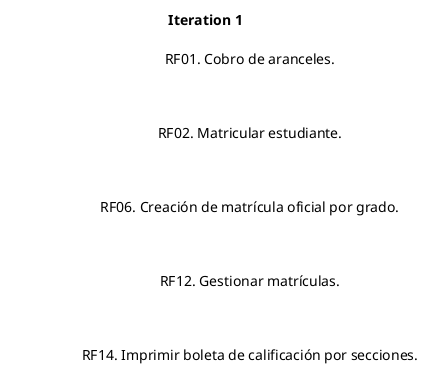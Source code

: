 @startuml
left to right direction
title Iteration 1

label RF01 as "RF01. Cobro de aranceles."
label RF02 as "RF02. Matricular estudiante."
label RF06 as "RF06. Creación de matrícula oficial por grado."
label RF12 as "RF12. Gestionar matrículas."
label RF14 as "RF14. Imprimir boleta de calificación por secciones."

label 0 as " "
0 ..[hidden]> RF01
0 ..[hidden]> RF02
0 ..[hidden]> RF06
0 ..[hidden]> RF12
0 ..[hidden]> RF14

newpage
left to right direction
title Iteration 2
label 0 as " "

Label RF10 as "RF10. Gestionar perfiles de estudiantes."
Label RF24 as "RF24. Gestionar usuarios del sistema."
Label RF03 as "RF03. Gestionar las calificaciones."
Label RF33 as "RF33. Abonos a pago de un arancel."

0 ..[hidden]> RF10
0 ..[hidden]> RF24
0 ..[hidden]> RF03
0 ..[hidden]> RF33


newpage
left to right direction
title Iteration 3
label 0 as " "

Label RF04 as "RF04. Generar informes administrativos."
label RF06 as "RF06. Creación de Matrícula Oficial por grado"
Label RF07 as "RF07. Ver calificaciones online."
Label RF08 as "RF08. Ver historial de pagos por estudiante."
Label RF10 as "RF10. Gestionar perfiles de estudiantes."
Label RF12 as "RF12. Gestionar matrículas."
Label RF31 as "RF31. Impresión de facturas y recibos."
Label RF36 as "RF36. Generar estadísticas de ingresos."

0 ..[hidden]> RF04
0 ..[hidden]> RF06
0 ..[hidden]> RF07
0 ..[hidden]> RF08
0 ..[hidden]> RF10
0 ..[hidden]> RF12
0 ..[hidden]> RF31
0 ..[hidden]> RF36


newpage
left to right direction
title Iteration 4
label 0 as " "

label RF06 as "RF06. Creación de Matrícula Oficial por grado"
Label RF09 as "RF09. Generar informe de deudores."
Label RF10 as "RF10. Gestionar perfiles de estudiantes."
Label RF12 as "RF12. Gestionar matrículas."
Label RF24 as "RF24. Gestionar usuarios del sistema."
Label RF33 as "RF33. Abonos a pago de un arancel."
Label RF34 as "RF34. Habilitar el registro de notas por corte evaluativo."

0 ..[hidden]> RF06
0 ..[hidden]> RF09
0 ..[hidden]> RF10
0 ..[hidden]> RF12
0 ..[hidden]> RF24
0 ..[hidden]> RF33
0 ..[hidden]> RF34


newpage
left to right direction
title Iteration 5
label 0 as " "

Label RF01 as "RF01. Cobro de aranceles."
Label RF04 as "RF04. Generar informes administrativos."
Label RF12 as "RF12. Gestionar matrículas."
Label RF18 as "RF18. Generar informe de rendimientos por secciones."
Label RF24 as "RF24. Gestionar usuarios del sistema."
Label RF29 as "RF29. Ver panel de información desempeño."
Label RF37 as "RF37. Gestionar años lectivos."
Label RF38 as "RF38. Generar copias de seguridad."

0 ..[hidden]> RF01
0 ..[hidden]> RF04
0 ..[hidden]> RF12
0 ..[hidden]> RF18
0 ..[hidden]> RF24
0 ..[hidden]> RF29
0 ..[hidden]> RF37
0 ..[hidden]> RF38

@enduml